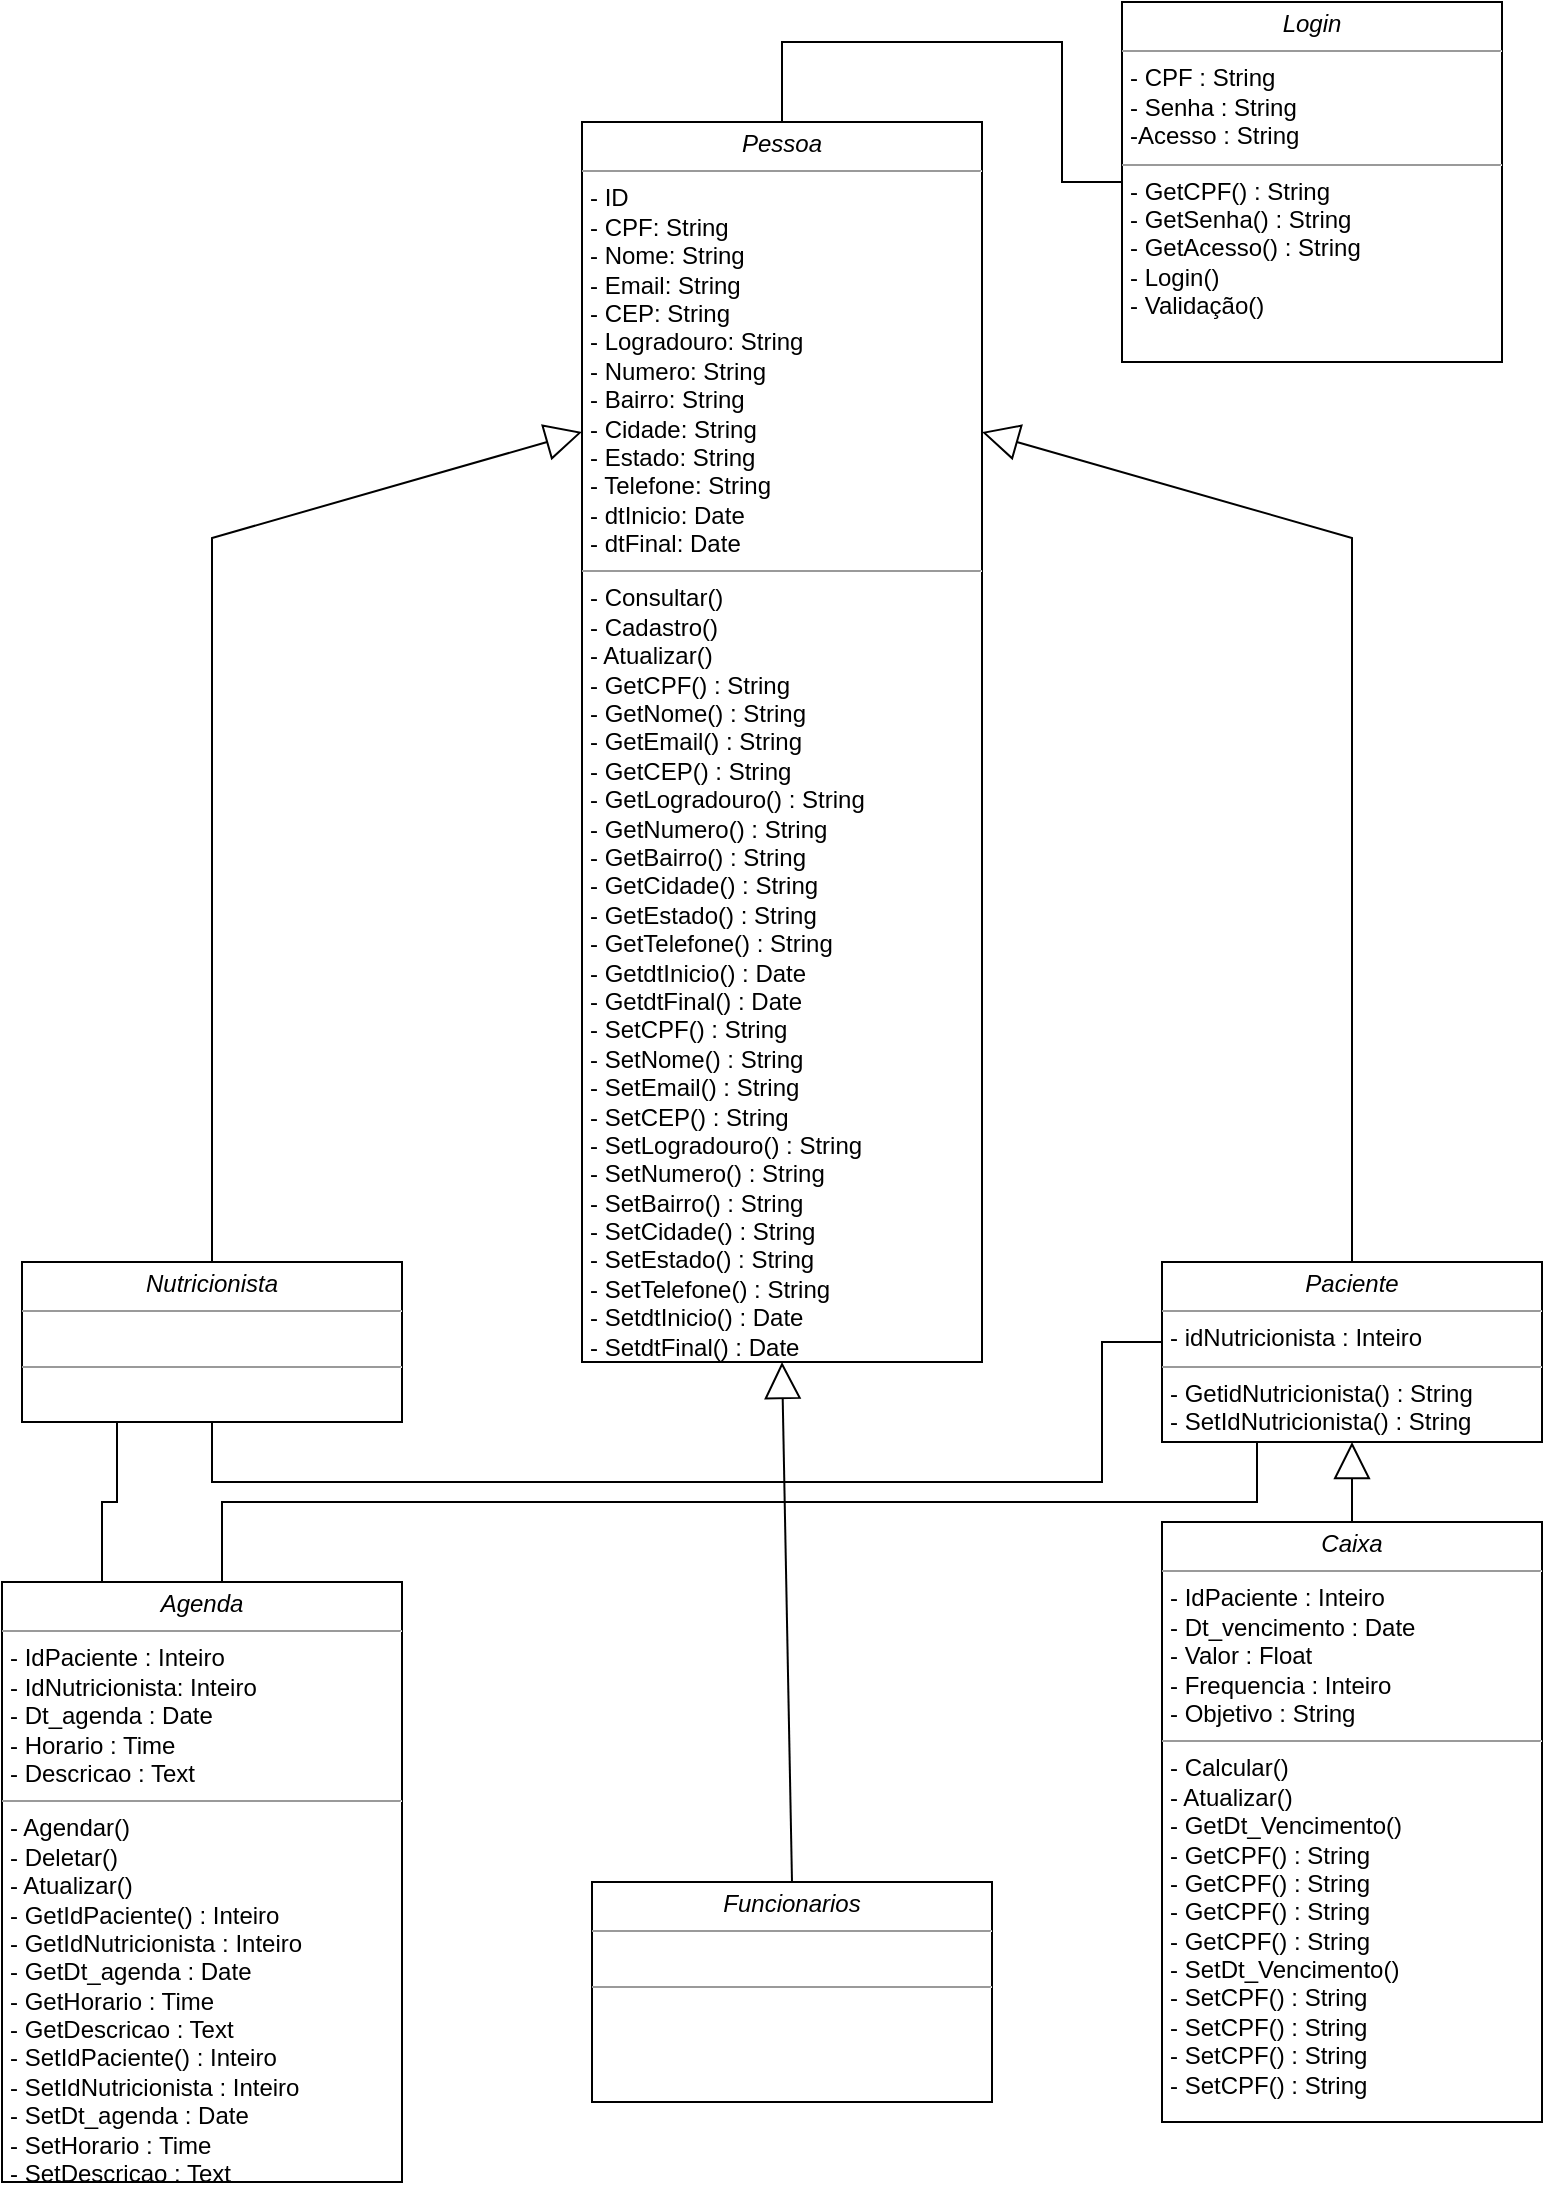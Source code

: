 <mxfile version="15.5.5" type="github">
  <diagram name="Page-1" id="c4acf3e9-155e-7222-9cf6-157b1a14988f">
    <mxGraphModel dx="782" dy="472" grid="1" gridSize="10" guides="1" tooltips="1" connect="1" arrows="1" fold="1" page="1" pageScale="1" pageWidth="850" pageHeight="1100" background="none" math="0" shadow="0">
      <root>
        <mxCell id="0" />
        <mxCell id="1" parent="0" />
        <mxCell id="5d2195bd80daf111-18" value="&lt;p style=&quot;margin: 0px ; margin-top: 4px ; text-align: center&quot;&gt;&lt;i&gt;Nutricionista&lt;/i&gt;&lt;/p&gt;&lt;hr size=&quot;1&quot;&gt;&lt;p style=&quot;margin: 0px ; margin-left: 4px&quot;&gt;&lt;br&gt;&lt;/p&gt;&lt;hr size=&quot;1&quot;&gt;&lt;p style=&quot;margin: 0px 0px 0px 4px&quot;&gt;&lt;br&gt;&lt;br&gt;&lt;/p&gt;" style="verticalAlign=top;align=left;overflow=fill;fontSize=12;fontFamily=Helvetica;html=1;rounded=0;shadow=0;comic=0;labelBackgroundColor=none;strokeWidth=1" parent="1" vertex="1">
          <mxGeometry x="40" y="640" width="190" height="80" as="geometry" />
        </mxCell>
        <mxCell id="BtYxnqv_vwhGQVQcCRWe-1" value="&lt;p style=&quot;margin: 0px ; margin-top: 4px ; text-align: center&quot;&gt;&lt;i&gt;Funcionarios&lt;/i&gt;&lt;/p&gt;&lt;hr size=&quot;1&quot;&gt;&lt;p style=&quot;margin: 0px ; margin-left: 4px&quot;&gt;&lt;br&gt;&lt;/p&gt;&lt;hr size=&quot;1&quot;&gt;&lt;p style=&quot;margin: 0px 0px 0px 4px&quot;&gt;&lt;br&gt;&lt;/p&gt;" style="verticalAlign=top;align=left;overflow=fill;fontSize=12;fontFamily=Helvetica;html=1;rounded=0;shadow=0;comic=0;labelBackgroundColor=none;strokeWidth=1" vertex="1" parent="1">
          <mxGeometry x="325" y="950" width="200" height="110" as="geometry" />
        </mxCell>
        <mxCell id="BtYxnqv_vwhGQVQcCRWe-2" value="&lt;p style=&quot;margin: 0px ; margin-top: 4px ; text-align: center&quot;&gt;&lt;i&gt;Paciente&lt;/i&gt;&lt;/p&gt;&lt;hr size=&quot;1&quot;&gt;&lt;p style=&quot;margin: 0px ; margin-left: 4px&quot;&gt;- idNutricionista : Inteiro&lt;br&gt;&lt;/p&gt;&lt;hr size=&quot;1&quot;&gt;&lt;p style=&quot;margin: 0px 0px 0px 4px&quot;&gt;- GetidNutricionista() : String&lt;br&gt;&lt;/p&gt;&lt;p style=&quot;margin: 0px 0px 0px 4px&quot;&gt;- SetIdNutricionista() : String&lt;/p&gt;" style="verticalAlign=top;align=left;overflow=fill;fontSize=12;fontFamily=Helvetica;html=1;rounded=0;shadow=0;comic=0;labelBackgroundColor=none;strokeWidth=1" vertex="1" parent="1">
          <mxGeometry x="610" y="640" width="190" height="90" as="geometry" />
        </mxCell>
        <mxCell id="BtYxnqv_vwhGQVQcCRWe-3" value="&lt;p style=&quot;margin: 0px ; margin-top: 4px ; text-align: center&quot;&gt;&lt;i&gt;Pessoa&lt;/i&gt;&lt;/p&gt;&lt;hr size=&quot;1&quot;&gt;&lt;p style=&quot;margin: 0px ; margin-left: 4px&quot;&gt;- ID&lt;/p&gt;&lt;p style=&quot;margin: 0px ; margin-left: 4px&quot;&gt;- CPF: String&lt;br&gt;- Nome: String&lt;/p&gt;&lt;p style=&quot;margin: 0px ; margin-left: 4px&quot;&gt;- Email: String&lt;/p&gt;&lt;p style=&quot;margin: 0px ; margin-left: 4px&quot;&gt;- CEP: String&lt;/p&gt;&lt;p style=&quot;margin: 0px ; margin-left: 4px&quot;&gt;- Logradouro: String&lt;/p&gt;&lt;p style=&quot;margin: 0px ; margin-left: 4px&quot;&gt;- Numero: String&lt;/p&gt;&lt;p style=&quot;margin: 0px ; margin-left: 4px&quot;&gt;- Bairro: String&lt;/p&gt;&lt;p style=&quot;margin: 0px ; margin-left: 4px&quot;&gt;- Cidade: String&lt;/p&gt;&lt;p style=&quot;margin: 0px ; margin-left: 4px&quot;&gt;- Estado: String&lt;/p&gt;&lt;p style=&quot;margin: 0px ; margin-left: 4px&quot;&gt;- Telefone: String&lt;/p&gt;&lt;p style=&quot;margin: 0px ; margin-left: 4px&quot;&gt;- dtInicio: Date&lt;/p&gt;&lt;p style=&quot;margin: 0px ; margin-left: 4px&quot;&gt;- dtFinal: Date&lt;br&gt;&lt;/p&gt;&lt;hr size=&quot;1&quot;&gt;&lt;p style=&quot;margin: 0px 0px 0px 4px&quot;&gt;&lt;span&gt;- Consultar()&lt;/span&gt;&lt;br&gt;&lt;/p&gt;&lt;p style=&quot;margin: 0px 0px 0px 4px&quot;&gt;- Cadastro()&lt;/p&gt;&lt;p style=&quot;margin: 0px 0px 0px 4px&quot;&gt;- Atualizar()&lt;/p&gt;&lt;p style=&quot;margin: 0px 0px 0px 4px&quot;&gt;- GetCPF() : String&lt;br&gt;- GetNome() : String&lt;/p&gt;&lt;p style=&quot;margin: 0px 0px 0px 4px&quot;&gt;- GetEmail() :&amp;nbsp;String&lt;/p&gt;&lt;p style=&quot;margin: 0px 0px 0px 4px&quot;&gt;- GetCEP() :&amp;nbsp;String&lt;/p&gt;&lt;p style=&quot;margin: 0px 0px 0px 4px&quot;&gt;- GetLogradouro() :&amp;nbsp;String&lt;/p&gt;&lt;p style=&quot;margin: 0px 0px 0px 4px&quot;&gt;- GetNumero() :&amp;nbsp;String&lt;/p&gt;&lt;p style=&quot;margin: 0px 0px 0px 4px&quot;&gt;- GetBairro() :&amp;nbsp;String&lt;/p&gt;&lt;p style=&quot;margin: 0px 0px 0px 4px&quot;&gt;- GetCidade() :&amp;nbsp;String&lt;/p&gt;&lt;p style=&quot;margin: 0px 0px 0px 4px&quot;&gt;- GetEstado() :&amp;nbsp;String&lt;/p&gt;&lt;p style=&quot;margin: 0px 0px 0px 4px&quot;&gt;- GetTelefone() :&amp;nbsp;String&lt;/p&gt;&lt;p style=&quot;margin: 0px 0px 0px 4px&quot;&gt;- GetdtInicio() :&amp;nbsp;Date&lt;/p&gt;&lt;p style=&quot;margin: 0px 0px 0px 4px&quot;&gt;- GetdtFinal() :&amp;nbsp;Date&lt;/p&gt;&lt;p style=&quot;margin: 0px 0px 0px 4px&quot;&gt;- SetCPF() : String&lt;br&gt;- SetNome() : String&lt;/p&gt;&lt;p style=&quot;margin: 0px 0px 0px 4px&quot;&gt;- SetEmail() :&amp;nbsp;String&lt;/p&gt;&lt;p style=&quot;margin: 0px 0px 0px 4px&quot;&gt;- SetCEP() :&amp;nbsp;String&lt;/p&gt;&lt;p style=&quot;margin: 0px 0px 0px 4px&quot;&gt;- SetLogradouro() :&amp;nbsp;String&lt;/p&gt;&lt;p style=&quot;margin: 0px 0px 0px 4px&quot;&gt;- SetNumero() :&amp;nbsp;String&lt;/p&gt;&lt;p style=&quot;margin: 0px 0px 0px 4px&quot;&gt;- SetBairro() :&amp;nbsp;String&lt;/p&gt;&lt;p style=&quot;margin: 0px 0px 0px 4px&quot;&gt;- SetCidade() :&amp;nbsp;String&lt;/p&gt;&lt;p style=&quot;margin: 0px 0px 0px 4px&quot;&gt;- SetEstado() :&amp;nbsp;String&lt;/p&gt;&lt;p style=&quot;margin: 0px 0px 0px 4px&quot;&gt;- SetTelefone() :&amp;nbsp;String&lt;/p&gt;&lt;p style=&quot;margin: 0px 0px 0px 4px&quot;&gt;- SetdtInicio() :&amp;nbsp;Date&lt;/p&gt;&lt;p style=&quot;margin: 0px 0px 0px 4px&quot;&gt;- SetdtFinal() :&amp;nbsp;Date&lt;/p&gt;" style="verticalAlign=top;align=left;overflow=fill;fontSize=12;fontFamily=Helvetica;html=1;rounded=0;shadow=0;comic=0;labelBackgroundColor=none;strokeWidth=1" vertex="1" parent="1">
          <mxGeometry x="320" y="70" width="200" height="620" as="geometry" />
        </mxCell>
        <mxCell id="BtYxnqv_vwhGQVQcCRWe-4" value="" style="endArrow=block;endSize=16;endFill=0;html=1;rounded=0;exitX=0.5;exitY=0;exitDx=0;exitDy=0;entryX=1;entryY=0.25;entryDx=0;entryDy=0;" edge="1" parent="1" source="BtYxnqv_vwhGQVQcCRWe-2" target="BtYxnqv_vwhGQVQcCRWe-3">
          <mxGeometry width="160" relative="1" as="geometry">
            <mxPoint x="350" y="680" as="sourcePoint" />
            <mxPoint x="540" y="290" as="targetPoint" />
            <Array as="points">
              <mxPoint x="705" y="278" />
            </Array>
          </mxGeometry>
        </mxCell>
        <mxCell id="BtYxnqv_vwhGQVQcCRWe-5" value="" style="endArrow=block;endSize=16;endFill=0;html=1;rounded=0;exitX=0.5;exitY=0;exitDx=0;exitDy=0;entryX=0;entryY=0.25;entryDx=0;entryDy=0;" edge="1" parent="1" source="5d2195bd80daf111-18" target="BtYxnqv_vwhGQVQcCRWe-3">
          <mxGeometry width="160" relative="1" as="geometry">
            <mxPoint x="-30" y="230" as="sourcePoint" />
            <mxPoint x="250" y="350" as="targetPoint" />
            <Array as="points">
              <mxPoint x="135" y="278" />
            </Array>
          </mxGeometry>
        </mxCell>
        <mxCell id="BtYxnqv_vwhGQVQcCRWe-6" value="" style="endArrow=block;endSize=16;endFill=0;html=1;rounded=0;exitX=0.5;exitY=0;exitDx=0;exitDy=0;entryX=0.5;entryY=1;entryDx=0;entryDy=0;" edge="1" parent="1" source="BtYxnqv_vwhGQVQcCRWe-1" target="BtYxnqv_vwhGQVQcCRWe-3">
          <mxGeometry x="0.067" width="160" relative="1" as="geometry">
            <mxPoint x="615" y="679.25" as="sourcePoint" />
            <mxPoint x="430" y="340" as="targetPoint" />
            <Array as="points" />
            <mxPoint as="offset" />
          </mxGeometry>
        </mxCell>
        <mxCell id="BtYxnqv_vwhGQVQcCRWe-7" value="&lt;p style=&quot;margin: 0px ; margin-top: 4px ; text-align: center&quot;&gt;&lt;i&gt;Caixa&lt;/i&gt;&lt;/p&gt;&lt;hr size=&quot;1&quot;&gt;&lt;p style=&quot;margin: 0px ; margin-left: 4px&quot;&gt;- IdPaciente : Inteiro&lt;br&gt;&lt;/p&gt;&lt;p style=&quot;margin: 0px ; margin-left: 4px&quot;&gt;- Dt_vencimento : Date&lt;/p&gt;&lt;p style=&quot;margin: 0px ; margin-left: 4px&quot;&gt;- Valor : Float&lt;/p&gt;&lt;p style=&quot;margin: 0px ; margin-left: 4px&quot;&gt;- Frequencia : Inteiro&lt;/p&gt;&lt;p style=&quot;margin: 0px ; margin-left: 4px&quot;&gt;- Objetivo : String&amp;nbsp;&lt;/p&gt;&lt;hr size=&quot;1&quot;&gt;&lt;p style=&quot;margin: 0px 0px 0px 4px&quot;&gt;- Calcular()&lt;/p&gt;&lt;p style=&quot;margin: 0px 0px 0px 4px&quot;&gt;- Atualizar()&lt;/p&gt;&lt;p style=&quot;margin: 0px 0px 0px 4px&quot;&gt;- GetDt_Vencimento()&lt;/p&gt;&lt;p style=&quot;margin: 0px 0px 0px 4px&quot;&gt;&lt;span&gt;- GetCPF() : String&lt;/span&gt;&lt;/p&gt;&lt;p style=&quot;margin: 0px 0px 0px 4px&quot;&gt;- GetCPF() : String&lt;br&gt;&lt;/p&gt;&lt;p style=&quot;margin: 0px 0px 0px 4px&quot;&gt;- GetCPF() : String&lt;br&gt;&lt;/p&gt;&lt;p style=&quot;margin: 0px 0px 0px 4px&quot;&gt;- GetCPF() : String&lt;br&gt;&lt;/p&gt;&lt;p style=&quot;margin: 0px 0px 0px 4px&quot;&gt;- SetDt_Vencimento()&lt;/p&gt;&lt;p style=&quot;margin: 0px 0px 0px 4px&quot;&gt;- SetCPF() : String&lt;/p&gt;&lt;p style=&quot;margin: 0px 0px 0px 4px&quot;&gt;- SetCPF() : String&lt;br&gt;&lt;/p&gt;&lt;p style=&quot;margin: 0px 0px 0px 4px&quot;&gt;- SetCPF() : String&lt;br&gt;&lt;/p&gt;&lt;p style=&quot;margin: 0px 0px 0px 4px&quot;&gt;- SetCPF() : String&lt;/p&gt;" style="verticalAlign=top;align=left;overflow=fill;fontSize=12;fontFamily=Helvetica;html=1;rounded=0;shadow=0;comic=0;labelBackgroundColor=none;strokeWidth=1" vertex="1" parent="1">
          <mxGeometry x="610" y="770" width="190" height="300" as="geometry" />
        </mxCell>
        <mxCell id="BtYxnqv_vwhGQVQcCRWe-8" value="" style="endArrow=block;endSize=16;endFill=0;html=1;rounded=0;exitX=0.5;exitY=0;exitDx=0;exitDy=0;entryX=0.5;entryY=1;entryDx=0;entryDy=0;" edge="1" parent="1" source="BtYxnqv_vwhGQVQcCRWe-7" target="BtYxnqv_vwhGQVQcCRWe-2">
          <mxGeometry width="160" relative="1" as="geometry">
            <mxPoint x="650" y="730" as="sourcePoint" />
            <mxPoint x="810" y="730" as="targetPoint" />
          </mxGeometry>
        </mxCell>
        <mxCell id="BtYxnqv_vwhGQVQcCRWe-10" value="" style="endArrow=none;html=1;edgeStyle=orthogonalEdgeStyle;rounded=0;exitX=0.5;exitY=1;exitDx=0;exitDy=0;entryX=0;entryY=0.5;entryDx=0;entryDy=0;" edge="1" parent="1" source="5d2195bd80daf111-18" target="BtYxnqv_vwhGQVQcCRWe-2">
          <mxGeometry relative="1" as="geometry">
            <mxPoint x="190" y="760" as="sourcePoint" />
            <mxPoint x="350" y="760" as="targetPoint" />
            <Array as="points">
              <mxPoint x="135" y="750" />
              <mxPoint x="580" y="750" />
              <mxPoint x="580" y="680" />
            </Array>
          </mxGeometry>
        </mxCell>
        <mxCell id="BtYxnqv_vwhGQVQcCRWe-13" value="&lt;p style=&quot;margin: 0px ; margin-top: 4px ; text-align: center&quot;&gt;&lt;i&gt;Login&lt;/i&gt;&lt;/p&gt;&lt;hr size=&quot;1&quot;&gt;&lt;p style=&quot;margin: 0px ; margin-left: 4px&quot;&gt;- CPF : String&lt;/p&gt;&lt;p style=&quot;margin: 0px ; margin-left: 4px&quot;&gt;- Senha : String&lt;/p&gt;&lt;p style=&quot;margin: 0px ; margin-left: 4px&quot;&gt;-Acesso : String&lt;/p&gt;&lt;hr size=&quot;1&quot;&gt;&lt;p style=&quot;margin: 0px 0px 0px 4px&quot;&gt;- GetCPF() : String&lt;/p&gt;&lt;p style=&quot;margin: 0px 0px 0px 4px&quot;&gt;- GetSenha() : String&lt;/p&gt;&lt;p style=&quot;margin: 0px 0px 0px 4px&quot;&gt;- GetAcesso() : String&lt;/p&gt;&lt;p style=&quot;margin: 0px 0px 0px 4px&quot;&gt;- Login()&lt;/p&gt;&lt;p style=&quot;margin: 0px 0px 0px 4px&quot;&gt;- Validação()&lt;br&gt;&lt;br&gt;&lt;/p&gt;" style="verticalAlign=top;align=left;overflow=fill;fontSize=12;fontFamily=Helvetica;html=1;rounded=0;shadow=0;comic=0;labelBackgroundColor=none;strokeWidth=1" vertex="1" parent="1">
          <mxGeometry x="590" y="10" width="190" height="180" as="geometry" />
        </mxCell>
        <mxCell id="BtYxnqv_vwhGQVQcCRWe-19" value="" style="endArrow=none;html=1;edgeStyle=orthogonalEdgeStyle;rounded=0;entryX=0;entryY=0.5;entryDx=0;entryDy=0;exitX=0.5;exitY=0;exitDx=0;exitDy=0;" edge="1" parent="1" source="BtYxnqv_vwhGQVQcCRWe-3" target="BtYxnqv_vwhGQVQcCRWe-13">
          <mxGeometry relative="1" as="geometry">
            <mxPoint x="425" y="99.5" as="sourcePoint" />
            <mxPoint x="585" y="99.5" as="targetPoint" />
            <Array as="points">
              <mxPoint x="420" y="30" />
              <mxPoint x="560" y="30" />
              <mxPoint x="560" y="100" />
            </Array>
          </mxGeometry>
        </mxCell>
        <mxCell id="BtYxnqv_vwhGQVQcCRWe-22" value="&lt;p style=&quot;margin: 0px ; margin-top: 4px ; text-align: center&quot;&gt;&lt;i&gt;Agenda&lt;/i&gt;&lt;/p&gt;&lt;hr size=&quot;1&quot;&gt;&lt;p style=&quot;margin: 0px ; margin-left: 4px&quot;&gt;- IdPaciente : Inteiro&lt;/p&gt;&lt;p style=&quot;margin: 0px ; margin-left: 4px&quot;&gt;- IdNutricionista: Inteiro&lt;/p&gt;&lt;p style=&quot;margin: 0px ; margin-left: 4px&quot;&gt;- Dt_agenda : Date&lt;/p&gt;&lt;p style=&quot;margin: 0px ; margin-left: 4px&quot;&gt;- Horario : Time&lt;/p&gt;&lt;p style=&quot;margin: 0px ; margin-left: 4px&quot;&gt;- Descricao : Text&lt;/p&gt;&lt;hr size=&quot;1&quot;&gt;&lt;p style=&quot;margin: 0px 0px 0px 4px&quot;&gt;- Agendar()&lt;/p&gt;&lt;p style=&quot;margin: 0px 0px 0px 4px&quot;&gt;- Deletar()&lt;/p&gt;&lt;p style=&quot;margin: 0px 0px 0px 4px&quot;&gt;- Atualizar()&lt;/p&gt;&lt;p style=&quot;margin: 0px 0px 0px 4px&quot;&gt;- GetIdPaciente() : Inteiro&lt;/p&gt;&lt;p style=&quot;margin: 0px 0px 0px 4px&quot;&gt;- GetIdNutricionista : Inteiro&lt;/p&gt;&lt;p style=&quot;margin: 0px 0px 0px 4px&quot;&gt;- GetDt_agenda : Date&lt;/p&gt;&lt;p style=&quot;margin: 0px 0px 0px 4px&quot;&gt;- GetHorario : Time&lt;/p&gt;&lt;p style=&quot;margin: 0px 0px 0px 4px&quot;&gt;- GetDescricao : Text&lt;/p&gt;&lt;p style=&quot;margin: 0px 0px 0px 4px&quot;&gt;- SetIdPaciente() : Inteiro&lt;/p&gt;&lt;p style=&quot;margin: 0px 0px 0px 4px&quot;&gt;- SetIdNutricionista : Inteiro&lt;/p&gt;&lt;p style=&quot;margin: 0px 0px 0px 4px&quot;&gt;- SetDt_agenda : Date&lt;/p&gt;&lt;p style=&quot;margin: 0px 0px 0px 4px&quot;&gt;- SetHorario : Time&lt;/p&gt;&lt;p style=&quot;margin: 0px 0px 0px 4px&quot;&gt;- SetDescricao : Text&lt;/p&gt;" style="verticalAlign=top;align=left;overflow=fill;fontSize=12;fontFamily=Helvetica;html=1;rounded=0;shadow=0;comic=0;labelBackgroundColor=none;strokeWidth=1" vertex="1" parent="1">
          <mxGeometry x="30" y="800" width="200" height="300" as="geometry" />
        </mxCell>
        <mxCell id="BtYxnqv_vwhGQVQcCRWe-25" value="" style="endArrow=none;html=1;edgeStyle=orthogonalEdgeStyle;rounded=0;exitX=0.5;exitY=0;exitDx=0;exitDy=0;entryX=0.25;entryY=1;entryDx=0;entryDy=0;" edge="1" parent="1" source="BtYxnqv_vwhGQVQcCRWe-22" target="BtYxnqv_vwhGQVQcCRWe-2">
          <mxGeometry relative="1" as="geometry">
            <mxPoint x="130" y="760" as="sourcePoint" />
            <mxPoint x="370" y="750" as="targetPoint" />
            <Array as="points">
              <mxPoint x="140" y="800" />
              <mxPoint x="140" y="760" />
              <mxPoint x="658" y="760" />
            </Array>
          </mxGeometry>
        </mxCell>
        <mxCell id="BtYxnqv_vwhGQVQcCRWe-28" value="" style="endArrow=none;html=1;edgeStyle=orthogonalEdgeStyle;rounded=0;exitX=0.25;exitY=1;exitDx=0;exitDy=0;entryX=0.25;entryY=0;entryDx=0;entryDy=0;" edge="1" parent="1" source="5d2195bd80daf111-18" target="BtYxnqv_vwhGQVQcCRWe-22">
          <mxGeometry relative="1" as="geometry">
            <mxPoint x="10" y="730" as="sourcePoint" />
            <mxPoint x="170" y="730" as="targetPoint" />
            <Array as="points">
              <mxPoint x="88" y="760" />
              <mxPoint x="80" y="760" />
            </Array>
          </mxGeometry>
        </mxCell>
      </root>
    </mxGraphModel>
  </diagram>
</mxfile>
